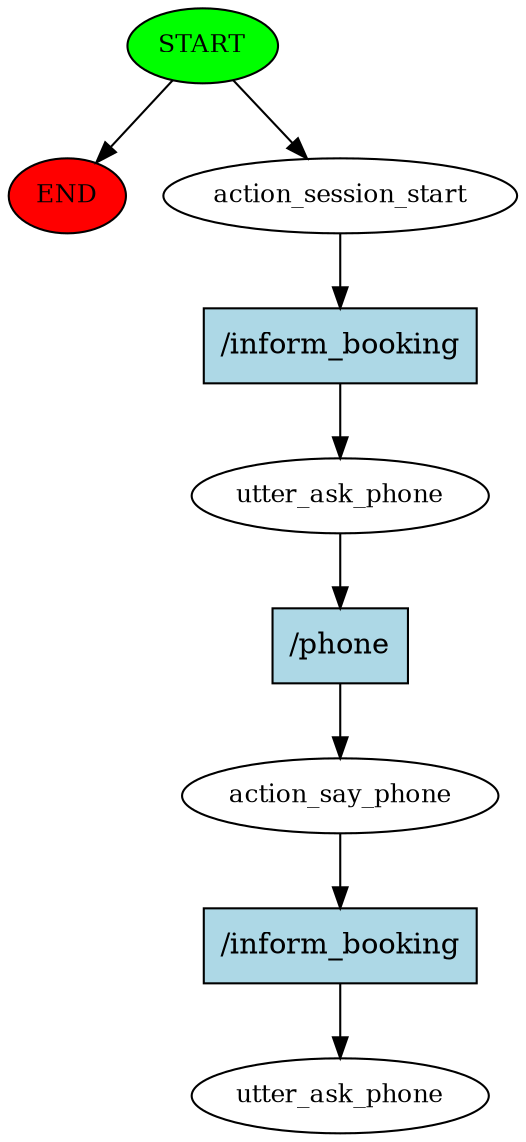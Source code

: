 digraph  {
0 [class="start active", fillcolor=green, fontsize=12, label=START, style=filled];
"-1" [class=end, fillcolor=red, fontsize=12, label=END, style=filled];
1 [class=active, fontsize=12, label=action_session_start];
2 [class=active, fontsize=12, label=utter_ask_phone];
3 [class=active, fontsize=12, label=action_say_phone];
4 [class="dashed active", fontsize=12, label=utter_ask_phone];
5 [class="intent active", fillcolor=lightblue, label="/inform_booking", shape=rect, style=filled];
6 [class="intent active", fillcolor=lightblue, label="/phone", shape=rect, style=filled];
7 [class="intent active", fillcolor=lightblue, label="/inform_booking", shape=rect, style=filled];
0 -> "-1"  [class="", key=NONE, label=""];
0 -> 1  [class=active, key=NONE, label=""];
1 -> 5  [class=active, key=0];
2 -> 6  [class=active, key=0];
3 -> 7  [class=active, key=0];
5 -> 2  [class=active, key=0];
6 -> 3  [class=active, key=0];
7 -> 4  [class=active, key=0];
}
